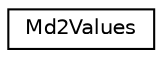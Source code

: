 digraph "Graphical Class Hierarchy"
{
 // LATEX_PDF_SIZE
  edge [fontname="Helvetica",fontsize="10",labelfontname="Helvetica",labelfontsize="10"];
  node [fontname="Helvetica",fontsize="10",shape=record];
  rankdir="LR";
  Node0 [label="Md2Values",height=0.2,width=0.4,color="black", fillcolor="white", style="filled",URL="$struct_md2_values.html",tooltip=" "];
}
